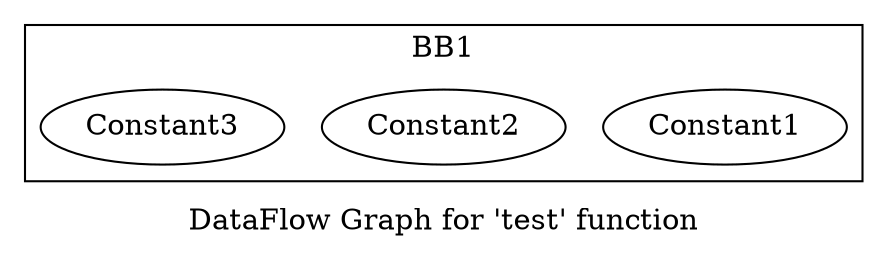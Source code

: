digraph "DataFlow Graph for 'test' function" {
	label="DataFlow Graph for 'test' function";

	channel_width = 160
	subgraph cluster_BB1 { 
		Constant1[type = Constant, in = "control:0", out = "out:32", value = 1];
		Constant2[type = Constant, in = "control:0", out = "out:32", value = 2];
		Constant3[type = Constant, in = "control:0", out = "out:32", value = 5];
		label = "BB1"
	}

}
